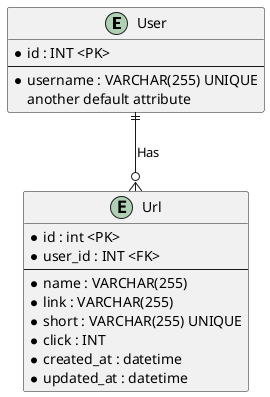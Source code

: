 @startuml erd

entity "User" as user {
    * id : INT <PK>
    ---
    * username : VARCHAR(255) UNIQUE
    another default attribute
}

entity "Url" as url {
    * id : int <PK>
    * user_id : INT <FK>
    ---
    * name : VARCHAR(255)
    * link : VARCHAR(255)
    * short : VARCHAR(255) UNIQUE
    * click : INT
    * created_at : datetime
    * updated_at : datetime
}

user ||--o{ url : "Has"

@enduml
